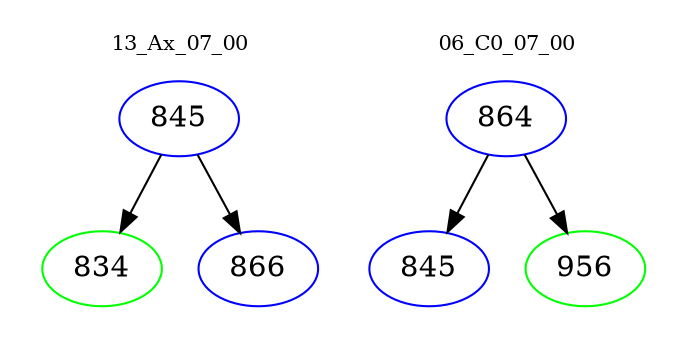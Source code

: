 digraph{
subgraph cluster_0 {
color = white
label = "13_Ax_07_00";
fontsize=10;
T0_845 [label="845", color="blue"]
T0_845 -> T0_834 [color="black"]
T0_834 [label="834", color="green"]
T0_845 -> T0_866 [color="black"]
T0_866 [label="866", color="blue"]
}
subgraph cluster_1 {
color = white
label = "06_C0_07_00";
fontsize=10;
T1_864 [label="864", color="blue"]
T1_864 -> T1_845 [color="black"]
T1_845 [label="845", color="blue"]
T1_864 -> T1_956 [color="black"]
T1_956 [label="956", color="green"]
}
}
